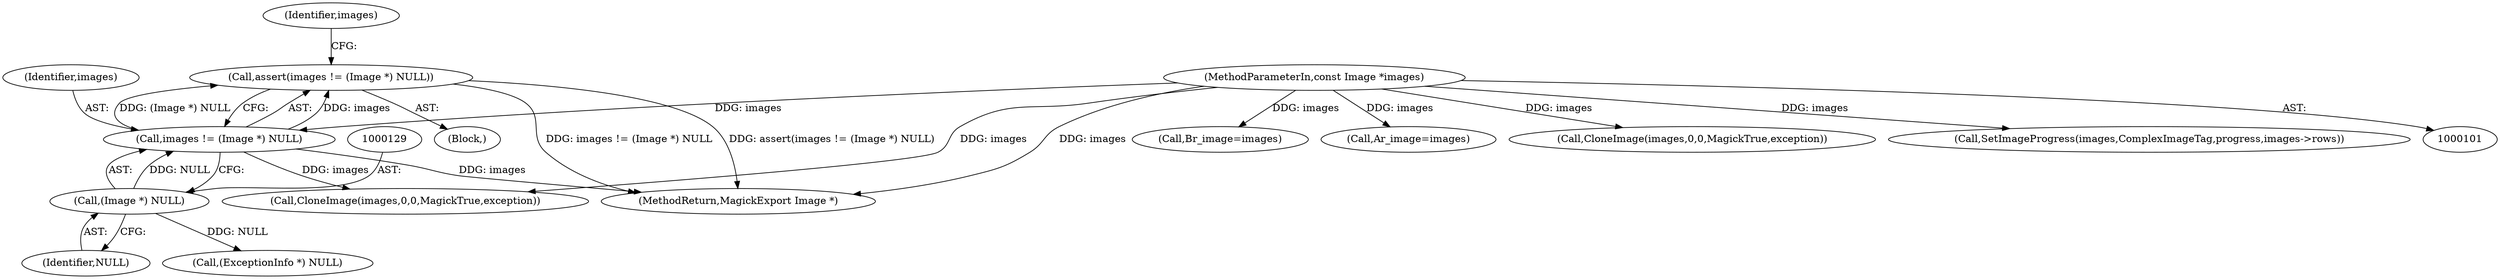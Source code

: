 digraph "0_ImageMagick6_19651f3db63fa1511ed83a348c4c82fa553f8d01_0@API" {
"1000125" [label="(Call,assert(images != (Image *) NULL))"];
"1000126" [label="(Call,images != (Image *) NULL)"];
"1000102" [label="(MethodParameterIn,const Image *images)"];
"1000128" [label="(Call,(Image *) NULL)"];
"1000127" [label="(Identifier,images)"];
"1000285" [label="(Call,Br_image=images)"];
"1000134" [label="(Identifier,images)"];
"1000277" [label="(Call,Ar_image=images)"];
"1000130" [label="(Identifier,NULL)"];
"1000128" [label="(Call,(Image *) NULL)"];
"1000105" [label="(Block,)"];
"1001734" [label="(MethodReturn,MagickExport Image *)"];
"1000233" [label="(Call,CloneImage(images,0,0,MagickTrue,exception))"];
"1000126" [label="(Call,images != (Image *) NULL)"];
"1001686" [label="(Call,SetImageProgress(images,ComplexImageTag,progress,images->rows))"];
"1000102" [label="(MethodParameterIn,const Image *images)"];
"1000125" [label="(Call,assert(images != (Image *) NULL))"];
"1000190" [label="(Call,CloneImage(images,0,0,MagickTrue,exception))"];
"1000155" [label="(Call,(ExceptionInfo *) NULL)"];
"1000125" -> "1000105"  [label="AST: "];
"1000125" -> "1000126"  [label="CFG: "];
"1000126" -> "1000125"  [label="AST: "];
"1000134" -> "1000125"  [label="CFG: "];
"1000125" -> "1001734"  [label="DDG: images != (Image *) NULL"];
"1000125" -> "1001734"  [label="DDG: assert(images != (Image *) NULL)"];
"1000126" -> "1000125"  [label="DDG: images"];
"1000126" -> "1000125"  [label="DDG: (Image *) NULL"];
"1000126" -> "1000128"  [label="CFG: "];
"1000127" -> "1000126"  [label="AST: "];
"1000128" -> "1000126"  [label="AST: "];
"1000126" -> "1001734"  [label="DDG: images"];
"1000102" -> "1000126"  [label="DDG: images"];
"1000128" -> "1000126"  [label="DDG: NULL"];
"1000126" -> "1000190"  [label="DDG: images"];
"1000102" -> "1000101"  [label="AST: "];
"1000102" -> "1001734"  [label="DDG: images"];
"1000102" -> "1000190"  [label="DDG: images"];
"1000102" -> "1000233"  [label="DDG: images"];
"1000102" -> "1000277"  [label="DDG: images"];
"1000102" -> "1000285"  [label="DDG: images"];
"1000102" -> "1001686"  [label="DDG: images"];
"1000128" -> "1000130"  [label="CFG: "];
"1000129" -> "1000128"  [label="AST: "];
"1000130" -> "1000128"  [label="AST: "];
"1000128" -> "1000155"  [label="DDG: NULL"];
}
